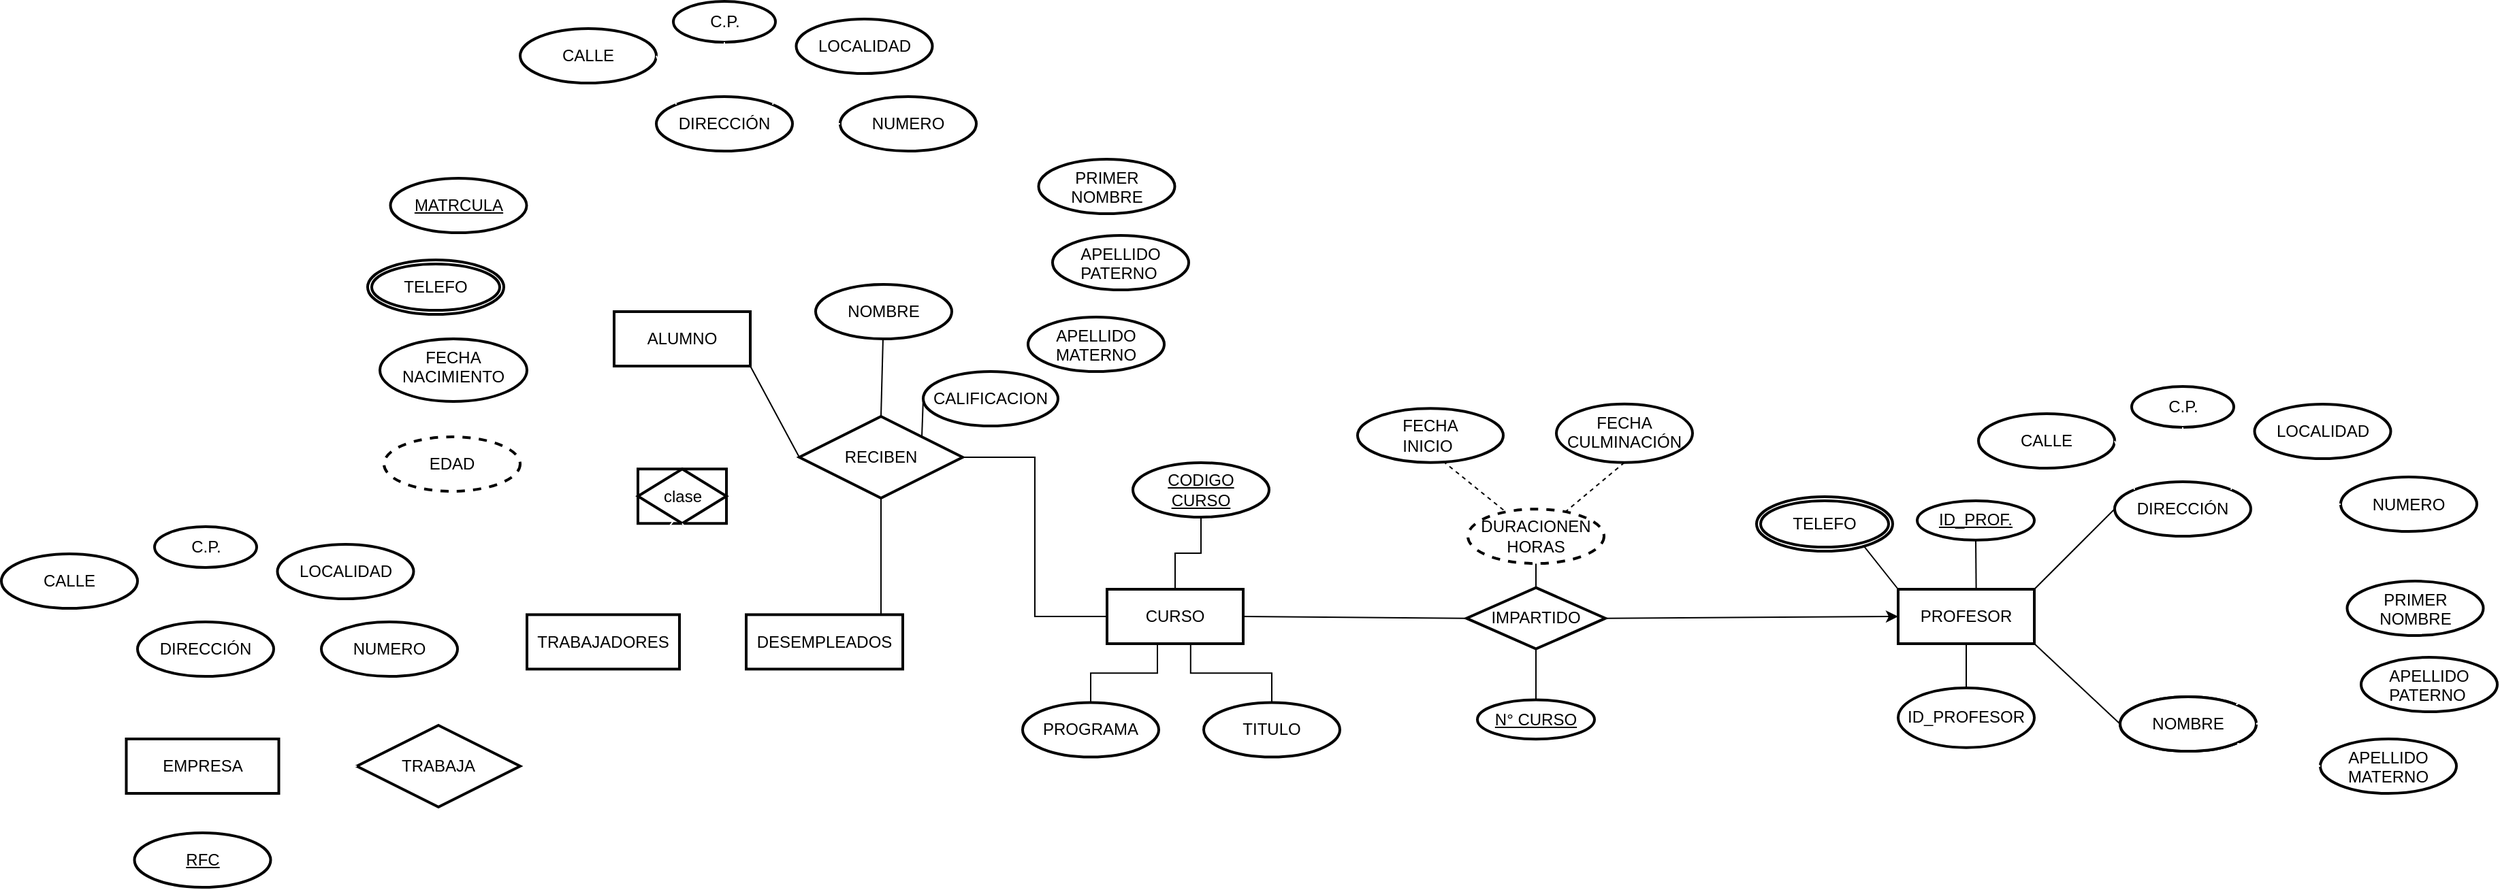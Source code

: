 <mxfile version="13.9.9" type="device"><diagram id="2bhFQ5vnJy3k9uLwVD-0" name="Página-1"><mxGraphModel dx="2355" dy="1350" grid="0" gridSize="10" guides="1" tooltips="1" connect="1" arrows="1" fold="1" page="1" pageScale="1" pageWidth="1169" pageHeight="827" math="0" shadow="0"><root><mxCell id="0"/><mxCell id="1" parent="0"/><mxCell id="EAojzqrtzJXdcEWDjmv7-23" style="edgeStyle=none;orthogonalLoop=1;jettySize=auto;html=1;exitX=1;exitY=0.5;exitDx=0;exitDy=0;entryX=0;entryY=0.5;entryDx=0;entryDy=0;endArrow=none;fontSize=12;strokeWidth=1;fillColor=#FFFFFF;strokeColor=#FFFFFF;" parent="1" source="EAojzqrtzJXdcEWDjmv7-1" target="EAojzqrtzJXdcEWDjmv7-16" edge="1"><mxGeometry relative="1" as="geometry"/></mxCell><mxCell id="EAojzqrtzJXdcEWDjmv7-24" style="edgeStyle=none;orthogonalLoop=1;jettySize=auto;html=1;exitX=0.5;exitY=0;exitDx=0;exitDy=0;entryX=0.5;entryY=1;entryDx=0;entryDy=0;endArrow=none;fontSize=12;strokeWidth=1;fillColor=#FFFFFF;strokeColor=#FFFFFF;" parent="1" source="EAojzqrtzJXdcEWDjmv7-1" target="EAojzqrtzJXdcEWDjmv7-15" edge="1"><mxGeometry relative="1" as="geometry"/></mxCell><mxCell id="EAojzqrtzJXdcEWDjmv7-25" style="edgeStyle=none;orthogonalLoop=1;jettySize=auto;html=1;exitX=0;exitY=0;exitDx=0;exitDy=0;endArrow=none;fontSize=12;strokeWidth=1;fillColor=#FFFFFF;strokeColor=#FFFFFF;entryX=1;entryY=0.5;entryDx=0;entryDy=0;" parent="1" source="EAojzqrtzJXdcEWDjmv7-1" target="EAojzqrtzJXdcEWDjmv7-31" edge="1"><mxGeometry relative="1" as="geometry"><mxPoint x="432.25" y="218" as="targetPoint"/></mxGeometry></mxCell><mxCell id="EAojzqrtzJXdcEWDjmv7-5" style="edgeStyle=orthogonalEdgeStyle;orthogonalLoop=1;jettySize=auto;html=1;exitX=0.5;exitY=0;exitDx=0;exitDy=0;entryX=0.5;entryY=1;entryDx=0;entryDy=0;endArrow=none;fontSize=12;strokeWidth=1;fillColor=#FFFFFF;strokeColor=#FFFFFF;" parent="1" source="EAojzqrtzJXdcEWDjmv7-2" target="EAojzqrtzJXdcEWDjmv7-1" edge="1"><mxGeometry relative="1" as="geometry"/></mxCell><mxCell id="EAojzqrtzJXdcEWDjmv7-27" style="edgeStyle=none;rounded=0;orthogonalLoop=1;jettySize=auto;html=1;exitX=1;exitY=0.5;exitDx=0;exitDy=0;entryX=0;entryY=0.5;entryDx=0;entryDy=0;endArrow=none;endFill=0;strokeColor=#FFFFFF;strokeWidth=1;" parent="1" source="EAojzqrtzJXdcEWDjmv7-26" target="EAojzqrtzJXdcEWDjmv7-1" edge="1"><mxGeometry relative="1" as="geometry"/></mxCell><mxCell id="EAojzqrtzJXdcEWDjmv7-30" style="edgeStyle=none;rounded=0;orthogonalLoop=1;jettySize=auto;html=1;exitX=1;exitY=0.5;exitDx=0;exitDy=0;entryX=0.143;entryY=0.986;entryDx=0;entryDy=0;endArrow=none;endFill=0;strokeColor=#FFFFFF;strokeWidth=1;fontColor=#000000;entryPerimeter=0;" parent="1" source="EAojzqrtzJXdcEWDjmv7-29" target="EAojzqrtzJXdcEWDjmv7-1" edge="1"><mxGeometry relative="1" as="geometry"/></mxCell><mxCell id="EAojzqrtzJXdcEWDjmv7-50" style="edgeStyle=none;rounded=0;orthogonalLoop=1;jettySize=auto;html=1;exitX=0.25;exitY=0;exitDx=0;exitDy=0;entryX=0.5;entryY=0;entryDx=0;entryDy=0;endArrow=none;endFill=0;strokeColor=#FFFFFF;strokeWidth=1;fontColor=#000000;" parent="1" source="EAojzqrtzJXdcEWDjmv7-1" edge="1"><mxGeometry relative="1" as="geometry"><mxPoint x="494.25" y="288" as="sourcePoint"/><mxPoint x="519.25" y="288" as="targetPoint"/></mxGeometry></mxCell><mxCell id="EAojzqrtzJXdcEWDjmv7-81" style="edgeStyle=none;rounded=0;orthogonalLoop=1;jettySize=auto;html=1;entryX=0;entryY=1;entryDx=0;entryDy=0;endArrow=none;endFill=0;strokeColor=#FFFFFF;strokeWidth=1;fontColor=#000000;exitX=1;exitY=0.5;exitDx=0;exitDy=0;" parent="1" source="a6nEGVlVIz2e9-5Iop1X-9" target="EAojzqrtzJXdcEWDjmv7-1" edge="1"><mxGeometry relative="1" as="geometry"><mxPoint x="421" y="310" as="sourcePoint"/></mxGeometry></mxCell><mxCell id="a6nEGVlVIz2e9-5Iop1X-30" style="edgeStyle=orthogonalEdgeStyle;rounded=0;orthogonalLoop=1;jettySize=auto;html=1;exitX=0.5;exitY=0;exitDx=0;exitDy=0;endArrow=none;endFill=0;entryX=0.37;entryY=1.025;entryDx=0;entryDy=0;entryPerimeter=0;strokeWidth=1;" parent="1" source="EAojzqrtzJXdcEWDjmv7-56" target="EAojzqrtzJXdcEWDjmv7-52" edge="1"><mxGeometry relative="1" as="geometry"><mxPoint x="863" y="516" as="targetPoint"/></mxGeometry></mxCell><mxCell id="a6nEGVlVIz2e9-5Iop1X-31" style="edgeStyle=orthogonalEdgeStyle;rounded=0;orthogonalLoop=1;jettySize=auto;html=1;exitX=0.5;exitY=0;exitDx=0;exitDy=0;endArrow=none;endFill=0;entryX=0.614;entryY=0.991;entryDx=0;entryDy=0;entryPerimeter=0;strokeWidth=1;" parent="1" source="EAojzqrtzJXdcEWDjmv7-58" target="EAojzqrtzJXdcEWDjmv7-52" edge="1"><mxGeometry relative="1" as="geometry"><mxPoint x="927.524" y="506.524" as="targetPoint"/></mxGeometry></mxCell><mxCell id="a6nEGVlVIz2e9-5Iop1X-35" style="edgeStyle=none;rounded=0;orthogonalLoop=1;jettySize=auto;html=1;exitX=0.5;exitY=0;exitDx=0;exitDy=0;entryX=0.5;entryY=1;entryDx=0;entryDy=0;endArrow=none;endFill=0;strokeWidth=1;" parent="1" source="a6nEGVlVIz2e9-5Iop1X-38" target="a6nEGVlVIz2e9-5Iop1X-22" edge="1"><mxGeometry relative="1" as="geometry"><mxPoint x="1232" y="557.84" as="sourcePoint"/></mxGeometry></mxCell><mxCell id="EAojzqrtzJXdcEWDjmv7-92" style="edgeStyle=none;rounded=0;orthogonalLoop=1;jettySize=auto;html=1;exitX=1;exitY=0.5;exitDx=0;exitDy=0;entryX=0.5;entryY=1;entryDx=0;entryDy=0;endArrow=none;endFill=0;strokeColor=#FFFFFF;strokeWidth=1;fontColor=#000000;" parent="1" source="EAojzqrtzJXdcEWDjmv7-87" target="EAojzqrtzJXdcEWDjmv7-6" edge="1"><mxGeometry relative="1" as="geometry"/></mxCell><mxCell id="8J6_lxpnhO6cnS__7ATa-8" style="rounded=0;orthogonalLoop=1;jettySize=auto;html=1;exitX=0;exitY=0.5;exitDx=0;exitDy=0;endArrow=none;endFill=0;entryX=1;entryY=1;entryDx=0;entryDy=0;strokeWidth=1;startArrow=none;startFill=0;" parent="1" source="EAojzqrtzJXdcEWDjmv7-112" target="EAojzqrtzJXdcEWDjmv7-1" edge="1"><mxGeometry relative="1" as="geometry"><mxPoint x="564" y="327" as="targetPoint"/></mxGeometry></mxCell><mxCell id="a6nEGVlVIz2e9-5Iop1X-43" style="edgeStyle=elbowEdgeStyle;rounded=0;orthogonalLoop=1;jettySize=auto;html=1;endArrow=none;endFill=0;entryX=0;entryY=0.5;entryDx=0;entryDy=0;strokeWidth=1;exitX=1;exitY=0.5;exitDx=0;exitDy=0;" parent="1" source="EAojzqrtzJXdcEWDjmv7-112" target="EAojzqrtzJXdcEWDjmv7-52" edge="1"><mxGeometry relative="1" as="geometry"><mxPoint x="744" y="428.667" as="targetPoint"/><mxPoint x="816" y="371" as="sourcePoint"/></mxGeometry></mxCell><mxCell id="a6nEGVlVIz2e9-5Iop1X-44" value="" style="edgeStyle=elbowEdgeStyle;rounded=0;orthogonalLoop=1;jettySize=auto;html=1;endArrow=none;endFill=0;exitX=0.5;exitY=1;exitDx=0;exitDy=0;strokeWidth=1;" parent="1" source="EAojzqrtzJXdcEWDjmv7-112" target="EAojzqrtzJXdcEWDjmv7-7" edge="1"><mxGeometry relative="1" as="geometry"/></mxCell><mxCell id="EAojzqrtzJXdcEWDjmv7-2" value="&lt;font color=&quot;#000000&quot;&gt;clase&lt;br&gt;&lt;/font&gt;" style="shape=associativeEntity;whiteSpace=wrap;html=1;align=center;strokeColor=#000000;strokeWidth=2;fillColor=#FFFFFF;" parent="1" vertex="1"><mxGeometry x="481.5" y="378.63" width="65" height="40" as="geometry"/></mxCell><mxCell id="EAojzqrtzJXdcEWDjmv7-52" value="&lt;font color=&quot;#000000&quot;&gt;CURSO&lt;/font&gt;" style="whiteSpace=wrap;html=1;align=center;fillColor=#FFFFFF;strokeWidth=2;strokeColor=#000000;" parent="1" vertex="1"><mxGeometry x="826" y="467" width="100" height="40" as="geometry"/></mxCell><mxCell id="EAojzqrtzJXdcEWDjmv7-56" value="&lt;div style=&quot;text-align: justify&quot;&gt;&lt;span style=&quot;color: rgb(0 , 0 , 0)&quot;&gt;PROGRAMA&lt;/span&gt;&lt;/div&gt;" style="ellipse;whiteSpace=wrap;html=1;align=center;strokeColor=#000000;strokeWidth=2;fillColor=#FFFFFF;verticalAlign=middle;" parent="1" vertex="1"><mxGeometry x="764" y="550.25" width="100" height="40" as="geometry"/></mxCell><mxCell id="EAojzqrtzJXdcEWDjmv7-58" value="&lt;div style=&quot;text-align: justify&quot;&gt;&lt;span style=&quot;color: rgb(0 , 0 , 0)&quot;&gt;TITULO&lt;/span&gt;&lt;/div&gt;" style="ellipse;whiteSpace=wrap;html=1;align=center;strokeColor=#000000;strokeWidth=2;fillColor=#FFFFFF;verticalAlign=middle;" parent="1" vertex="1"><mxGeometry x="897" y="550.25" width="100" height="40" as="geometry"/></mxCell><mxCell id="EAojzqrtzJXdcEWDjmv7-1" value="&lt;font color=&quot;#000000&quot;&gt;ALUMNO&lt;/font&gt;" style="whiteSpace=wrap;html=1;align=center;fillColor=#FFFFFF;strokeWidth=2;strokeColor=#000000;" parent="1" vertex="1"><mxGeometry x="464" y="263" width="100" height="40" as="geometry"/></mxCell><mxCell id="EAojzqrtzJXdcEWDjmv7-87" value="TRABAJA" style="shape=rhombus;perimeter=rhombusPerimeter;whiteSpace=wrap;html=1;align=center;strokeColor=#000000;strokeWidth=2;fillColor=#FFFFFF;fontColor=#000000;" parent="1" vertex="1"><mxGeometry x="275" y="567" width="120" height="60" as="geometry"/></mxCell><mxCell id="EAojzqrtzJXdcEWDjmv7-91" style="edgeStyle=none;rounded=0;orthogonalLoop=1;jettySize=auto;html=1;exitX=1;exitY=0.5;exitDx=0;exitDy=0;endArrow=none;endFill=0;strokeColor=#FFFFFF;strokeWidth=1;fontColor=#000000;entryX=0;entryY=0.5;entryDx=0;entryDy=0;startArrow=classic;startFill=1;" parent="1" source="EAojzqrtzJXdcEWDjmv7-90" target="EAojzqrtzJXdcEWDjmv7-87" edge="1"><mxGeometry relative="1" as="geometry"><mxPoint x="383.75" y="324.5" as="targetPoint"/></mxGeometry></mxCell><mxCell id="EAojzqrtzJXdcEWDjmv7-83" style="edgeStyle=none;rounded=0;orthogonalLoop=1;jettySize=auto;html=1;exitX=0.5;exitY=0;exitDx=0;exitDy=0;endArrow=none;endFill=0;strokeColor=#FFFFFF;strokeWidth=1;fontColor=#000000;entryX=0.399;entryY=0.958;entryDx=0;entryDy=0;entryPerimeter=0;" parent="1" source="EAojzqrtzJXdcEWDjmv7-6" target="EAojzqrtzJXdcEWDjmv7-2" edge="1"><mxGeometry relative="1" as="geometry"><mxPoint x="502" y="431" as="targetPoint"/></mxGeometry></mxCell><mxCell id="EAojzqrtzJXdcEWDjmv7-84" style="edgeStyle=none;rounded=0;orthogonalLoop=1;jettySize=auto;html=1;exitX=0;exitY=0;exitDx=0;exitDy=0;endArrow=none;endFill=0;strokeColor=#FFFFFF;strokeWidth=1;fontColor=#000000;entryX=0.5;entryY=1;entryDx=0;entryDy=0;" parent="1" source="EAojzqrtzJXdcEWDjmv7-7" target="EAojzqrtzJXdcEWDjmv7-2" edge="1"><mxGeometry relative="1" as="geometry"><mxPoint x="547" y="426" as="targetPoint"/></mxGeometry></mxCell><mxCell id="9aGCFjkBVfQGD6PxzHgR-48" value="" style="edgeStyle=none;rounded=0;orthogonalLoop=1;jettySize=auto;html=1;endArrow=none;endFill=0;entryX=0.5;entryY=0;entryDx=0;entryDy=0;strokeWidth=1;" edge="1" parent="1" source="EAojzqrtzJXdcEWDjmv7-16" target="EAojzqrtzJXdcEWDjmv7-112"><mxGeometry relative="1" as="geometry"/></mxCell><mxCell id="EAojzqrtzJXdcEWDjmv7-20" style="orthogonalLoop=1;jettySize=auto;html=1;exitX=1;exitY=0;exitDx=0;exitDy=0;entryX=0;entryY=0.5;entryDx=0;entryDy=0;endArrow=none;fontSize=12;strokeWidth=1;fillColor=#FFFFFF;strokeColor=#FFFFFF;dashed=1;" parent="1" source="EAojzqrtzJXdcEWDjmv7-16" target="EAojzqrtzJXdcEWDjmv7-17" edge="1"><mxGeometry x="633" y="203" as="geometry"><mxPoint x="739.7" y="224.68" as="targetPoint"/></mxGeometry></mxCell><mxCell id="EAojzqrtzJXdcEWDjmv7-21" style="edgeStyle=none;orthogonalLoop=1;jettySize=auto;html=1;exitX=1;exitY=0.5;exitDx=0;exitDy=0;entryX=0;entryY=0.5;entryDx=0;entryDy=0;endArrow=none;fontSize=12;strokeWidth=1;fillColor=#FFFFFF;strokeColor=#FFFFFF;dashed=1;" parent="1" source="EAojzqrtzJXdcEWDjmv7-16" target="EAojzqrtzJXdcEWDjmv7-18" edge="1"><mxGeometry x="633" y="203" as="geometry"/></mxCell><mxCell id="EAojzqrtzJXdcEWDjmv7-22" style="edgeStyle=none;orthogonalLoop=1;jettySize=auto;html=1;exitX=0;exitY=0.5;exitDx=0;exitDy=0;entryX=1;entryY=1;entryDx=0;entryDy=0;endArrow=none;fontSize=12;strokeWidth=1;fillColor=#FFFFFF;strokeColor=#FFFFFF;dashed=1;" parent="1" source="EAojzqrtzJXdcEWDjmv7-19" target="EAojzqrtzJXdcEWDjmv7-16" edge="1"><mxGeometry x="633" y="203" as="geometry"><mxPoint x="756" y="287" as="sourcePoint"/></mxGeometry></mxCell><mxCell id="a6nEGVlVIz2e9-5Iop1X-14" style="edgeStyle=orthogonalEdgeStyle;rounded=0;orthogonalLoop=1;jettySize=auto;html=1;exitX=0.5;exitY=1;exitDx=0;exitDy=0;entryX=0.5;entryY=0;entryDx=0;entryDy=0;endArrow=none;endFill=0;strokeWidth=1;" parent="1" source="EAojzqrtzJXdcEWDjmv7-53" target="EAojzqrtzJXdcEWDjmv7-52" edge="1"><mxGeometry relative="1" as="geometry"/></mxCell><mxCell id="a6nEGVlVIz2e9-5Iop1X-32" style="rounded=0;orthogonalLoop=1;jettySize=auto;html=1;exitX=0;exitY=0.5;exitDx=0;exitDy=0;entryX=1;entryY=0.5;entryDx=0;entryDy=0;endArrow=none;endFill=0;strokeWidth=1;" parent="1" source="a6nEGVlVIz2e9-5Iop1X-22" target="EAojzqrtzJXdcEWDjmv7-52" edge="1"><mxGeometry relative="1" as="geometry"/></mxCell><mxCell id="a6nEGVlVIz2e9-5Iop1X-33" style="rounded=0;orthogonalLoop=1;jettySize=auto;html=1;exitX=1;exitY=0.5;exitDx=0;exitDy=0;entryX=0;entryY=0.5;entryDx=0;entryDy=0;endArrow=classic;endFill=1;strokeWidth=1;" parent="1" source="a6nEGVlVIz2e9-5Iop1X-22" target="a6nEGVlVIz2e9-5Iop1X-24" edge="1"><mxGeometry relative="1" as="geometry"/></mxCell><mxCell id="a6nEGVlVIz2e9-5Iop1X-34" style="edgeStyle=none;rounded=0;orthogonalLoop=1;jettySize=auto;html=1;exitX=0.5;exitY=0;exitDx=0;exitDy=0;entryX=0.5;entryY=1;entryDx=0;entryDy=0;endArrow=none;endFill=0;strokeWidth=1;" parent="1" source="a6nEGVlVIz2e9-5Iop1X-22" target="EAojzqrtzJXdcEWDjmv7-126" edge="1"><mxGeometry relative="1" as="geometry"/></mxCell><mxCell id="EAojzqrtzJXdcEWDjmv7-112" value="RECIBEN" style="shape=rhombus;perimeter=rhombusPerimeter;whiteSpace=wrap;html=1;align=center;strokeColor=#000000;strokeWidth=2;fillColor=#FFFFFF;fontColor=#000000;" parent="1" vertex="1"><mxGeometry x="600" y="340" width="120" height="60" as="geometry"/></mxCell><mxCell id="EAojzqrtzJXdcEWDjmv7-132" value="" style="group" parent="1" vertex="1" connectable="0"><mxGeometry x="395" y="35" width="335" height="110" as="geometry"/></mxCell><mxCell id="EAojzqrtzJXdcEWDjmv7-15" value="&lt;font color=&quot;#000000&quot;&gt;DIRECCIÓN&lt;/font&gt;" style="ellipse;whiteSpace=wrap;html=1;align=center;strokeColor=#000000;strokeWidth=2;fillColor=#FFFFFF;" parent="EAojzqrtzJXdcEWDjmv7-132" vertex="1"><mxGeometry x="100" y="70" width="100" height="40" as="geometry"/></mxCell><mxCell id="EAojzqrtzJXdcEWDjmv7-66" value="&lt;font color=&quot;#000000&quot;&gt;CALLE&lt;/font&gt;" style="ellipse;whiteSpace=wrap;html=1;align=center;strokeColor=#000000;strokeWidth=2;fillColor=#FFFFFF;" parent="EAojzqrtzJXdcEWDjmv7-132" vertex="1"><mxGeometry y="20" width="100" height="40" as="geometry"/></mxCell><mxCell id="EAojzqrtzJXdcEWDjmv7-67" value="&lt;font color=&quot;#000000&quot;&gt;LOCALIDAD&lt;/font&gt;" style="ellipse;whiteSpace=wrap;html=1;align=center;strokeColor=#000000;strokeWidth=2;fillColor=#FFFFFF;" parent="EAojzqrtzJXdcEWDjmv7-132" vertex="1"><mxGeometry x="202.75" y="13" width="100" height="40" as="geometry"/></mxCell><mxCell id="EAojzqrtzJXdcEWDjmv7-68" value="&lt;font color=&quot;#000000&quot;&gt;C.P.&lt;/font&gt;" style="ellipse;whiteSpace=wrap;html=1;align=center;strokeColor=#000000;strokeWidth=2;fillColor=#FFFFFF;" parent="EAojzqrtzJXdcEWDjmv7-132" vertex="1"><mxGeometry x="112.5" width="75" height="30" as="geometry"/></mxCell><mxCell id="EAojzqrtzJXdcEWDjmv7-72" value="&lt;font color=&quot;#000000&quot;&gt;NUMERO&lt;/font&gt;" style="ellipse;whiteSpace=wrap;html=1;align=center;strokeColor=#000000;strokeWidth=2;fillColor=#FFFFFF;" parent="EAojzqrtzJXdcEWDjmv7-132" vertex="1"><mxGeometry x="235" y="70" width="100" height="40" as="geometry"/></mxCell><mxCell id="EAojzqrtzJXdcEWDjmv7-70" style="edgeStyle=none;rounded=0;orthogonalLoop=1;jettySize=auto;html=1;exitX=0.5;exitY=0;exitDx=0;exitDy=0;endArrow=none;endFill=0;strokeColor=#FFFFFF;strokeWidth=1;fontColor=#000000;" parent="EAojzqrtzJXdcEWDjmv7-132" source="EAojzqrtzJXdcEWDjmv7-67" target="EAojzqrtzJXdcEWDjmv7-67" edge="1"><mxGeometry relative="1" as="geometry"/></mxCell><mxCell id="EAojzqrtzJXdcEWDjmv7-71" style="edgeStyle=none;rounded=0;orthogonalLoop=1;jettySize=auto;html=1;exitX=0.5;exitY=0;exitDx=0;exitDy=0;endArrow=none;endFill=0;strokeColor=#FFFFFF;strokeWidth=1;fontColor=#000000;" parent="EAojzqrtzJXdcEWDjmv7-132" edge="1"><mxGeometry relative="1" as="geometry"><mxPoint x="280" as="sourcePoint"/><mxPoint x="280" as="targetPoint"/></mxGeometry></mxCell><mxCell id="EAojzqrtzJXdcEWDjmv7-74" style="edgeStyle=none;rounded=0;orthogonalLoop=1;jettySize=auto;html=1;exitX=1;exitY=0.5;exitDx=0;exitDy=0;entryX=0;entryY=0;entryDx=0;entryDy=0;endArrow=none;endFill=0;strokeColor=#FFFFFF;strokeWidth=1;fontColor=#000000;dashed=1;" parent="EAojzqrtzJXdcEWDjmv7-132" source="EAojzqrtzJXdcEWDjmv7-66" target="EAojzqrtzJXdcEWDjmv7-15" edge="1"><mxGeometry relative="1" as="geometry"/></mxCell><mxCell id="EAojzqrtzJXdcEWDjmv7-75" style="edgeStyle=none;rounded=0;orthogonalLoop=1;jettySize=auto;html=1;exitX=1;exitY=0;exitDx=0;exitDy=0;entryX=-0.012;entryY=0.785;entryDx=0;entryDy=0;entryPerimeter=0;endArrow=none;endFill=0;strokeColor=#FFFFFF;strokeWidth=1;fontColor=#000000;dashed=1;" parent="EAojzqrtzJXdcEWDjmv7-132" source="EAojzqrtzJXdcEWDjmv7-15" target="EAojzqrtzJXdcEWDjmv7-67" edge="1"><mxGeometry relative="1" as="geometry"/></mxCell><mxCell id="EAojzqrtzJXdcEWDjmv7-73" style="edgeStyle=none;rounded=0;orthogonalLoop=1;jettySize=auto;html=1;exitX=0.5;exitY=1;exitDx=0;exitDy=0;entryX=0.5;entryY=0;entryDx=0;entryDy=0;endArrow=none;endFill=0;strokeColor=#FFFFFF;strokeWidth=1;fontColor=#000000;dashed=1;" parent="EAojzqrtzJXdcEWDjmv7-132" source="EAojzqrtzJXdcEWDjmv7-68" target="EAojzqrtzJXdcEWDjmv7-15" edge="1"><mxGeometry relative="1" as="geometry"/></mxCell><mxCell id="EAojzqrtzJXdcEWDjmv7-76" style="edgeStyle=none;rounded=0;orthogonalLoop=1;jettySize=auto;html=1;exitX=0;exitY=0.5;exitDx=0;exitDy=0;entryX=1;entryY=0.5;entryDx=0;entryDy=0;endArrow=none;endFill=0;strokeColor=#FFFFFF;strokeWidth=1;fontColor=#000000;dashed=1;" parent="EAojzqrtzJXdcEWDjmv7-132" source="EAojzqrtzJXdcEWDjmv7-72" target="EAojzqrtzJXdcEWDjmv7-15" edge="1"><mxGeometry relative="1" as="geometry"/></mxCell><mxCell id="EAojzqrtzJXdcEWDjmv7-104" style="edgeStyle=none;rounded=0;orthogonalLoop=1;jettySize=auto;html=1;endArrow=none;endFill=0;strokeColor=#FFFFFF;strokeWidth=1;fontColor=#000000;" parent="1" target="EAojzqrtzJXdcEWDjmv7-99" edge="1"><mxGeometry x="14" y="421" as="geometry"><mxPoint x="161.75" y="577" as="sourcePoint"/></mxGeometry></mxCell><mxCell id="EAojzqrtzJXdcEWDjmv7-108" style="edgeStyle=none;rounded=0;orthogonalLoop=1;jettySize=auto;html=1;exitX=0.5;exitY=0;exitDx=0;exitDy=0;entryX=0.5;entryY=1;entryDx=0;entryDy=0;endArrow=none;endFill=0;strokeColor=#FFFFFF;strokeWidth=1;fontColor=#000000;" parent="1" source="EAojzqrtzJXdcEWDjmv7-38" target="EAojzqrtzJXdcEWDjmv7-90" edge="1"><mxGeometry x="14" y="421" as="geometry"/></mxCell><mxCell id="EAojzqrtzJXdcEWDjmv7-96" style="edgeStyle=none;rounded=0;orthogonalLoop=1;jettySize=auto;html=1;exitX=0.5;exitY=0;exitDx=0;exitDy=0;endArrow=none;endFill=0;strokeColor=#FFFFFF;strokeWidth=1;fontColor=#000000;" parent="1" source="EAojzqrtzJXdcEWDjmv7-101" target="EAojzqrtzJXdcEWDjmv7-101" edge="1"><mxGeometry x="14" y="421" as="geometry"/></mxCell><mxCell id="EAojzqrtzJXdcEWDjmv7-97" style="edgeStyle=none;rounded=0;orthogonalLoop=1;jettySize=auto;html=1;exitX=0.5;exitY=0;exitDx=0;exitDy=0;endArrow=none;endFill=0;strokeColor=#FFFFFF;strokeWidth=1;fontColor=#000000;" parent="1" edge="1"><mxGeometry x="14" y="421" as="geometry"><mxPoint x="294" y="421" as="sourcePoint"/><mxPoint x="294" y="421" as="targetPoint"/></mxGeometry></mxCell><mxCell id="EAojzqrtzJXdcEWDjmv7-94" style="edgeStyle=none;rounded=0;orthogonalLoop=1;jettySize=auto;html=1;exitX=1;exitY=0.5;exitDx=0;exitDy=0;entryX=0;entryY=0;entryDx=0;entryDy=0;endArrow=none;endFill=0;strokeColor=#FFFFFF;strokeWidth=1;fontColor=#000000;dashed=1;" parent="1" source="EAojzqrtzJXdcEWDjmv7-100" target="EAojzqrtzJXdcEWDjmv7-99" edge="1"><mxGeometry x="14" y="421" as="geometry"/></mxCell><mxCell id="EAojzqrtzJXdcEWDjmv7-93" style="edgeStyle=none;rounded=0;orthogonalLoop=1;jettySize=auto;html=1;exitX=1;exitY=0;exitDx=0;exitDy=0;entryX=-0.012;entryY=0.785;entryDx=0;entryDy=0;entryPerimeter=0;endArrow=none;endFill=0;strokeColor=#FFFFFF;strokeWidth=1;fontColor=#000000;dashed=1;" parent="1" source="EAojzqrtzJXdcEWDjmv7-99" target="EAojzqrtzJXdcEWDjmv7-101" edge="1"><mxGeometry x="14" y="421" as="geometry"/></mxCell><mxCell id="EAojzqrtzJXdcEWDjmv7-95" style="edgeStyle=none;rounded=0;orthogonalLoop=1;jettySize=auto;html=1;exitX=0.5;exitY=1;exitDx=0;exitDy=0;entryX=0.5;entryY=0;entryDx=0;entryDy=0;endArrow=none;endFill=0;strokeColor=#FFFFFF;strokeWidth=1;fontColor=#000000;dashed=1;" parent="1" source="EAojzqrtzJXdcEWDjmv7-102" target="EAojzqrtzJXdcEWDjmv7-99" edge="1"><mxGeometry x="14" y="421" as="geometry"/></mxCell><mxCell id="EAojzqrtzJXdcEWDjmv7-98" style="edgeStyle=none;rounded=0;orthogonalLoop=1;jettySize=auto;html=1;exitX=0;exitY=0.5;exitDx=0;exitDy=0;entryX=1;entryY=0.5;entryDx=0;entryDy=0;endArrow=none;endFill=0;strokeColor=#FFFFFF;strokeWidth=1;fontColor=#000000;dashed=1;" parent="1" source="EAojzqrtzJXdcEWDjmv7-103" target="EAojzqrtzJXdcEWDjmv7-99" edge="1"><mxGeometry x="14" y="421" as="geometry"/></mxCell><mxCell id="EAojzqrtzJXdcEWDjmv7-6" value="&lt;font color=&quot;#000000&quot;&gt;TRABAJADORES&lt;/font&gt;" style="whiteSpace=wrap;html=1;align=center;fillColor=#FFFFFF;strokeWidth=2;strokeColor=#000000;" parent="1" vertex="1"><mxGeometry x="400" y="485.68" width="112" height="40" as="geometry"/></mxCell><mxCell id="EAojzqrtzJXdcEWDjmv7-7" value="&lt;font color=&quot;#000000&quot;&gt;DESEMPLEADOS&lt;/font&gt;" style="whiteSpace=wrap;html=1;align=center;fillColor=#FFFFFF;strokeWidth=2;strokeColor=#000000;" parent="1" vertex="1"><mxGeometry x="561" y="485.68" width="115" height="40" as="geometry"/></mxCell><mxCell id="EAojzqrtzJXdcEWDjmv7-26" value="&lt;font color=&quot;#000000&quot;&gt;TELEFO&lt;/font&gt;" style="ellipse;shape=doubleEllipse;margin=3;whiteSpace=wrap;html=1;align=center;strokeWidth=2;fillColor=#FFFFFF;strokeColor=#000000;" parent="1" vertex="1"><mxGeometry x="283" y="225" width="100" height="40" as="geometry"/></mxCell><mxCell id="EAojzqrtzJXdcEWDjmv7-29" value="EDAD" style="ellipse;whiteSpace=wrap;html=1;align=center;dashed=1;strokeColor=#000000;strokeWidth=2;fillColor=#FFFFFF;fontColor=#000000;" parent="1" vertex="1"><mxGeometry x="295" y="355" width="100" height="40" as="geometry"/></mxCell><mxCell id="EAojzqrtzJXdcEWDjmv7-31" value="MATRCULA" style="ellipse;whiteSpace=wrap;html=1;align=center;fontStyle=4;strokeColor=#000000;strokeWidth=2;fillColor=#FFFFFF;fontColor=#000000;" parent="1" vertex="1"><mxGeometry x="299.75" y="165" width="100" height="40" as="geometry"/></mxCell><mxCell id="EAojzqrtzJXdcEWDjmv7-16" value="&lt;font color=&quot;#000000&quot;&gt;NOMBRE&lt;/font&gt;" style="ellipse;whiteSpace=wrap;html=1;align=center;strokeColor=#000000;strokeWidth=2;fillColor=#FFFFFF;" parent="1" vertex="1"><mxGeometry x="612" y="243" width="100" height="40" as="geometry"/></mxCell><mxCell id="EAojzqrtzJXdcEWDjmv7-17" value="&lt;font color=&quot;#000000&quot;&gt;PRIMER&lt;br&gt;NOMBRE&lt;br&gt;&lt;/font&gt;" style="ellipse;whiteSpace=wrap;html=1;align=center;strokeColor=#000000;strokeWidth=2;fillColor=#FFFFFF;verticalAlign=top;" parent="1" vertex="1"><mxGeometry x="775.75" y="151" width="100" height="40" as="geometry"/></mxCell><mxCell id="EAojzqrtzJXdcEWDjmv7-18" value="&lt;div style=&quot;text-align: justify&quot;&gt;&lt;span style=&quot;color: rgb(0 , 0 , 0)&quot;&gt;APELLIDO&lt;/span&gt;&lt;/div&gt;&lt;font color=&quot;#000000&quot;&gt;&lt;div style=&quot;text-align: justify&quot;&gt;&lt;span&gt;PATERNO&lt;/span&gt;&lt;/div&gt;&lt;div style=&quot;text-align: justify&quot;&gt;&lt;br&gt;&lt;/div&gt;&lt;/font&gt;" style="ellipse;whiteSpace=wrap;html=1;align=center;strokeColor=#000000;strokeWidth=2;fillColor=#FFFFFF;verticalAlign=top;" parent="1" vertex="1"><mxGeometry x="786" y="207" width="100" height="40" as="geometry"/></mxCell><mxCell id="EAojzqrtzJXdcEWDjmv7-19" value="&lt;font color=&quot;#000000&quot;&gt;APELLIDO&lt;br&gt;MATERNO&lt;br&gt;&lt;/font&gt;" style="ellipse;whiteSpace=wrap;html=1;align=center;strokeColor=#000000;strokeWidth=2;fillColor=#FFFFFF;verticalAlign=top;" parent="1" vertex="1"><mxGeometry x="768" y="267" width="100" height="40" as="geometry"/></mxCell><mxCell id="a6nEGVlVIz2e9-5Iop1X-9" value="&lt;font color=&quot;#000000&quot;&gt;FECHA NACIMIENTO&lt;br&gt;&lt;/font&gt;" style="ellipse;whiteSpace=wrap;html=1;align=center;strokeColor=#000000;strokeWidth=2;fillColor=#FFFFFF;verticalAlign=top;" parent="1" vertex="1"><mxGeometry x="292" y="283" width="108" height="46" as="geometry"/></mxCell><mxCell id="EAojzqrtzJXdcEWDjmv7-53" value="CODIGO&lt;br&gt;CURSO" style="ellipse;whiteSpace=wrap;html=1;align=center;fontStyle=4;strokeColor=#000000;strokeWidth=2;fillColor=#FFFFFF;fontColor=#000000;" parent="1" vertex="1"><mxGeometry x="845" y="374" width="100" height="40" as="geometry"/></mxCell><mxCell id="a6nEGVlVIz2e9-5Iop1X-22" value="IMPARTIDO" style="shape=rhombus;perimeter=rhombusPerimeter;whiteSpace=wrap;html=1;align=center;strokeColor=#000000;strokeWidth=2;fillColor=#FFFFFF;fontColor=#000000;" parent="1" vertex="1"><mxGeometry x="1090" y="465.84" width="102" height="45" as="geometry"/></mxCell><mxCell id="a6nEGVlVIz2e9-5Iop1X-38" value="&lt;font color=&quot;#000000&quot;&gt;N° CURSO&lt;/font&gt;" style="ellipse;whiteSpace=wrap;html=1;align=center;fontStyle=4;fillColor=#FFFFFF;strokeColor=#000000;strokeWidth=2;" parent="1" vertex="1"><mxGeometry x="1098" y="548.28" width="86" height="28.88" as="geometry"/></mxCell><mxCell id="9aGCFjkBVfQGD6PxzHgR-46" style="edgeStyle=none;rounded=0;orthogonalLoop=1;jettySize=auto;html=1;exitX=0.5;exitY=0;exitDx=0;exitDy=0;endArrow=none;endFill=0;entryX=0;entryY=0;entryDx=0;entryDy=0;strokeWidth=1;" edge="1" parent="1" source="9aGCFjkBVfQGD6PxzHgR-45" target="a6nEGVlVIz2e9-5Iop1X-24"><mxGeometry relative="1" as="geometry"><mxPoint x="1378" y="456.5" as="targetPoint"/></mxGeometry></mxCell><mxCell id="9aGCFjkBVfQGD6PxzHgR-47" style="edgeStyle=none;rounded=0;orthogonalLoop=1;jettySize=auto;html=1;exitX=1;exitY=1;exitDx=0;exitDy=0;entryX=1;entryY=0;entryDx=0;entryDy=0;endArrow=none;endFill=0;strokeWidth=1;" edge="1" parent="1" source="9aGCFjkBVfQGD6PxzHgR-45" target="9aGCFjkBVfQGD6PxzHgR-45"><mxGeometry relative="1" as="geometry"/></mxCell><mxCell id="a6nEGVlVIz2e9-5Iop1X-41" value="" style="group" parent="1" vertex="1" connectable="0"><mxGeometry x="1010" y="330.84" width="246" height="117.25" as="geometry"/></mxCell><mxCell id="EAojzqrtzJXdcEWDjmv7-59" value="&lt;div style=&quot;text-align: justify&quot;&gt;&lt;span style=&quot;color: rgb(0 , 0 , 0)&quot;&gt;FECHA&lt;/span&gt;&lt;/div&gt;&lt;div style=&quot;text-align: justify&quot;&gt;&lt;span style=&quot;color: rgb(0 , 0 , 0)&quot;&gt;INICIO&lt;/span&gt;&lt;/div&gt;" style="ellipse;whiteSpace=wrap;html=1;align=center;strokeColor=#000000;strokeWidth=2;fillColor=#FFFFFF;verticalAlign=middle;rotation=0;" parent="a6nEGVlVIz2e9-5Iop1X-41" vertex="1"><mxGeometry y="3.25" width="107" height="39.75" as="geometry"/></mxCell><mxCell id="EAojzqrtzJXdcEWDjmv7-60" value="&lt;div&gt;&lt;span style=&quot;color: rgb(0 , 0 , 0)&quot;&gt;FECHA&lt;/span&gt;&lt;/div&gt;&lt;div&gt;&lt;font color=&quot;#000000&quot;&gt;CULMINACIÓN&lt;/font&gt;&lt;/div&gt;" style="ellipse;whiteSpace=wrap;html=1;align=center;strokeColor=#000000;strokeWidth=2;fillColor=#FFFFFF;verticalAlign=top;rotation=0;" parent="a6nEGVlVIz2e9-5Iop1X-41" vertex="1"><mxGeometry x="146" width="100" height="43" as="geometry"/></mxCell><mxCell id="EAojzqrtzJXdcEWDjmv7-126" value="DURACIONEN HORAS" style="ellipse;whiteSpace=wrap;html=1;align=center;dashed=1;strokeColor=#000000;strokeWidth=2;fillColor=#FFFFFF;fontColor=#000000;rotation=0;" parent="a6nEGVlVIz2e9-5Iop1X-41" vertex="1"><mxGeometry x="81" y="77.25" width="100" height="40" as="geometry"/></mxCell><mxCell id="a6nEGVlVIz2e9-5Iop1X-12" style="rounded=0;orthogonalLoop=1;jettySize=auto;html=1;exitX=0.587;exitY=0.978;exitDx=0;exitDy=0;endArrow=none;endFill=0;dashed=1;exitPerimeter=0;strokeWidth=1;" parent="a6nEGVlVIz2e9-5Iop1X-41" source="EAojzqrtzJXdcEWDjmv7-59" target="EAojzqrtzJXdcEWDjmv7-126" edge="1"><mxGeometry x="97" y="-92.13" as="geometry"/></mxCell><mxCell id="a6nEGVlVIz2e9-5Iop1X-13" style="rounded=0;orthogonalLoop=1;jettySize=auto;html=1;endArrow=none;endFill=0;dashed=1;exitX=0.5;exitY=1;exitDx=0;exitDy=0;strokeWidth=1;" parent="a6nEGVlVIz2e9-5Iop1X-41" source="EAojzqrtzJXdcEWDjmv7-60" target="EAojzqrtzJXdcEWDjmv7-126" edge="1"><mxGeometry x="92" y="-45.13" as="geometry"><mxPoint x="182.169" y="42.667" as="sourcePoint"/></mxGeometry></mxCell><mxCell id="EAojzqrtzJXdcEWDjmv7-38" value="RFC" style="ellipse;whiteSpace=wrap;html=1;align=center;fontStyle=4;strokeColor=#000000;strokeWidth=2;fillColor=#FFFFFF;fontColor=#000000;" parent="1" vertex="1"><mxGeometry x="111.75" y="646" width="100" height="40" as="geometry"/></mxCell><mxCell id="EAojzqrtzJXdcEWDjmv7-90" value="&lt;font color=&quot;#000000&quot;&gt;EMPRESA&lt;/font&gt;" style="whiteSpace=wrap;html=1;align=center;fillColor=#FFFFFF;strokeWidth=2;strokeColor=#000000;" parent="1" vertex="1"><mxGeometry x="105.75" y="577" width="112" height="40" as="geometry"/></mxCell><mxCell id="EAojzqrtzJXdcEWDjmv7-99" value="&lt;font color=&quot;#000000&quot;&gt;DIRECCIÓN&lt;/font&gt;" style="ellipse;whiteSpace=wrap;html=1;align=center;strokeColor=#000000;strokeWidth=2;fillColor=#FFFFFF;" parent="1" vertex="1"><mxGeometry x="114" y="491" width="100" height="40" as="geometry"/></mxCell><mxCell id="EAojzqrtzJXdcEWDjmv7-100" value="&lt;font color=&quot;#000000&quot;&gt;CALLE&lt;/font&gt;" style="ellipse;whiteSpace=wrap;html=1;align=center;strokeColor=#000000;strokeWidth=2;fillColor=#FFFFFF;" parent="1" vertex="1"><mxGeometry x="14" y="441" width="100" height="40" as="geometry"/></mxCell><mxCell id="EAojzqrtzJXdcEWDjmv7-101" value="&lt;font color=&quot;#000000&quot;&gt;LOCALIDAD&lt;/font&gt;" style="ellipse;whiteSpace=wrap;html=1;align=center;strokeColor=#000000;strokeWidth=2;fillColor=#FFFFFF;" parent="1" vertex="1"><mxGeometry x="216.75" y="434" width="100" height="40" as="geometry"/></mxCell><mxCell id="EAojzqrtzJXdcEWDjmv7-102" value="&lt;font color=&quot;#000000&quot;&gt;C.P.&lt;/font&gt;" style="ellipse;whiteSpace=wrap;html=1;align=center;strokeColor=#000000;strokeWidth=2;fillColor=#FFFFFF;" parent="1" vertex="1"><mxGeometry x="126.5" y="421" width="75" height="30" as="geometry"/></mxCell><mxCell id="EAojzqrtzJXdcEWDjmv7-103" value="&lt;font color=&quot;#000000&quot;&gt;NUMERO&lt;/font&gt;" style="ellipse;whiteSpace=wrap;html=1;align=center;strokeColor=#000000;strokeWidth=2;fillColor=#FFFFFF;" parent="1" vertex="1"><mxGeometry x="249" y="491" width="100" height="40" as="geometry"/></mxCell><mxCell id="9aGCFjkBVfQGD6PxzHgR-40" value="" style="group" vertex="1" connectable="0" parent="1"><mxGeometry x="1407" y="343.5" width="420" height="277" as="geometry"/></mxCell><mxCell id="a6nEGVlVIz2e9-5Iop1X-24" value="&lt;font color=&quot;#000000&quot;&gt;PROFESOR&lt;/font&gt;" style="whiteSpace=wrap;html=1;align=center;fillColor=#FFFFFF;strokeWidth=2;strokeColor=#000000;" parent="9aGCFjkBVfQGD6PxzHgR-40" vertex="1"><mxGeometry y="123.5" width="100" height="40" as="geometry"/></mxCell><mxCell id="9aGCFjkBVfQGD6PxzHgR-10" value="&lt;div style=&quot;text-align: justify&quot;&gt;&lt;span style=&quot;color: rgb(0 , 0 , 0)&quot;&gt;ID_PROFESOR&lt;/span&gt;&lt;/div&gt;" style="ellipse;whiteSpace=wrap;html=1;align=center;strokeColor=#000000;strokeWidth=2;fillColor=#FFFFFF;verticalAlign=middle;" vertex="1" parent="9aGCFjkBVfQGD6PxzHgR-40"><mxGeometry y="195.94" width="100" height="43.88" as="geometry"/></mxCell><mxCell id="9aGCFjkBVfQGD6PxzHgR-23" value="" style="group" vertex="1" connectable="0" parent="9aGCFjkBVfQGD6PxzHgR-40"><mxGeometry x="163" y="117.5" width="277" height="156" as="geometry"/></mxCell><mxCell id="9aGCFjkBVfQGD6PxzHgR-16" value="&lt;font color=&quot;#000000&quot;&gt;NOMBRE&lt;/font&gt;" style="ellipse;whiteSpace=wrap;html=1;align=center;strokeColor=#000000;strokeWidth=2;fillColor=#FFFFFF;" vertex="1" parent="9aGCFjkBVfQGD6PxzHgR-23"><mxGeometry y="85" width="100" height="40" as="geometry"/></mxCell><mxCell id="9aGCFjkBVfQGD6PxzHgR-17" value="&lt;font color=&quot;#000000&quot;&gt;PRIMER&lt;br&gt;NOMBRE&lt;br&gt;&lt;/font&gt;" style="ellipse;whiteSpace=wrap;html=1;align=center;strokeColor=#000000;strokeWidth=2;fillColor=#FFFFFF;verticalAlign=top;" vertex="1" parent="9aGCFjkBVfQGD6PxzHgR-23"><mxGeometry x="166.75" width="100" height="40" as="geometry"/></mxCell><mxCell id="9aGCFjkBVfQGD6PxzHgR-19" value="&lt;div style=&quot;text-align: justify&quot;&gt;&lt;span style=&quot;color: rgb(0 , 0 , 0)&quot;&gt;APELLIDO&lt;/span&gt;&lt;/div&gt;&lt;font color=&quot;#000000&quot;&gt;&lt;div style=&quot;text-align: justify&quot;&gt;&lt;span&gt;PATERNO&lt;/span&gt;&lt;/div&gt;&lt;div style=&quot;text-align: justify&quot;&gt;&lt;br&gt;&lt;/div&gt;&lt;/font&gt;" style="ellipse;whiteSpace=wrap;html=1;align=center;strokeColor=#000000;strokeWidth=2;fillColor=#FFFFFF;verticalAlign=top;" vertex="1" parent="9aGCFjkBVfQGD6PxzHgR-23"><mxGeometry x="177" y="56" width="100" height="40" as="geometry"/></mxCell><mxCell id="9aGCFjkBVfQGD6PxzHgR-21" value="&lt;font color=&quot;#000000&quot;&gt;APELLIDO&lt;br&gt;MATERNO&lt;br&gt;&lt;/font&gt;" style="ellipse;whiteSpace=wrap;html=1;align=center;strokeColor=#000000;strokeWidth=2;fillColor=#FFFFFF;verticalAlign=top;" vertex="1" parent="9aGCFjkBVfQGD6PxzHgR-23"><mxGeometry x="147" y="116" width="100" height="40" as="geometry"/></mxCell><mxCell id="9aGCFjkBVfQGD6PxzHgR-41" value="&lt;font color=&quot;#000000&quot;&gt;NOMBRE&lt;/font&gt;" style="ellipse;whiteSpace=wrap;html=1;align=center;strokeColor=#000000;strokeWidth=2;fillColor=#FFFFFF;" vertex="1" parent="9aGCFjkBVfQGD6PxzHgR-23"><mxGeometry y="85" width="100" height="40" as="geometry"/></mxCell><mxCell id="9aGCFjkBVfQGD6PxzHgR-18" style="orthogonalLoop=1;jettySize=auto;html=1;exitX=1;exitY=0;exitDx=0;exitDy=0;entryX=0;entryY=0.5;entryDx=0;entryDy=0;endArrow=none;fontSize=12;strokeWidth=1;fillColor=#FFFFFF;strokeColor=#FFFFFF;dashed=1;" edge="1" parent="9aGCFjkBVfQGD6PxzHgR-23" source="9aGCFjkBVfQGD6PxzHgR-16" target="9aGCFjkBVfQGD6PxzHgR-17"><mxGeometry x="24" y="52" as="geometry"><mxPoint x="130.7" y="73.68" as="targetPoint"/></mxGeometry></mxCell><mxCell id="9aGCFjkBVfQGD6PxzHgR-20" style="edgeStyle=none;orthogonalLoop=1;jettySize=auto;html=1;exitX=1;exitY=0.5;exitDx=0;exitDy=0;entryX=0;entryY=0.5;entryDx=0;entryDy=0;endArrow=none;fontSize=12;strokeWidth=1;fillColor=#FFFFFF;strokeColor=#FFFFFF;dashed=1;" edge="1" parent="9aGCFjkBVfQGD6PxzHgR-23" source="9aGCFjkBVfQGD6PxzHgR-16" target="9aGCFjkBVfQGD6PxzHgR-19"><mxGeometry x="24" y="52" as="geometry"/></mxCell><mxCell id="9aGCFjkBVfQGD6PxzHgR-22" style="edgeStyle=none;orthogonalLoop=1;jettySize=auto;html=1;exitX=0;exitY=0.5;exitDx=0;exitDy=0;entryX=1;entryY=1;entryDx=0;entryDy=0;endArrow=none;fontSize=12;strokeWidth=1;fillColor=#FFFFFF;strokeColor=#FFFFFF;dashed=1;" edge="1" parent="9aGCFjkBVfQGD6PxzHgR-23" source="9aGCFjkBVfQGD6PxzHgR-21" target="9aGCFjkBVfQGD6PxzHgR-16"><mxGeometry x="24" y="52" as="geometry"/></mxCell><mxCell id="9aGCFjkBVfQGD6PxzHgR-42" style="orthogonalLoop=1;jettySize=auto;html=1;exitX=1;exitY=0;exitDx=0;exitDy=0;entryX=0;entryY=0.5;entryDx=0;entryDy=0;endArrow=none;fontSize=12;strokeWidth=1;fillColor=#FFFFFF;strokeColor=#FFFFFF;dashed=1;" edge="1" source="9aGCFjkBVfQGD6PxzHgR-41" parent="9aGCFjkBVfQGD6PxzHgR-23"><mxGeometry x="-1316" y="-416.5" as="geometry"><mxPoint x="166.75" y="20" as="targetPoint"/></mxGeometry></mxCell><mxCell id="9aGCFjkBVfQGD6PxzHgR-43" style="edgeStyle=none;orthogonalLoop=1;jettySize=auto;html=1;exitX=1;exitY=0.5;exitDx=0;exitDy=0;entryX=0;entryY=0.5;entryDx=0;entryDy=0;endArrow=none;fontSize=12;strokeWidth=1;fillColor=#FFFFFF;strokeColor=#FFFFFF;dashed=1;" edge="1" source="9aGCFjkBVfQGD6PxzHgR-41" parent="9aGCFjkBVfQGD6PxzHgR-23"><mxGeometry x="-1316" y="-416.5" as="geometry"><mxPoint x="177" y="76" as="targetPoint"/></mxGeometry></mxCell><mxCell id="9aGCFjkBVfQGD6PxzHgR-44" style="edgeStyle=none;orthogonalLoop=1;jettySize=auto;html=1;exitX=0;exitY=0.5;exitDx=0;exitDy=0;entryX=1;entryY=1;entryDx=0;entryDy=0;endArrow=none;fontSize=12;strokeWidth=1;fillColor=#FFFFFF;strokeColor=#FFFFFF;dashed=1;" edge="1" target="9aGCFjkBVfQGD6PxzHgR-41" parent="9aGCFjkBVfQGD6PxzHgR-23"><mxGeometry x="-1316" y="-416.5" as="geometry"><mxPoint x="147.0" y="136" as="sourcePoint"/></mxGeometry></mxCell><mxCell id="9aGCFjkBVfQGD6PxzHgR-33" value="" style="group" vertex="1" connectable="0" parent="9aGCFjkBVfQGD6PxzHgR-40"><mxGeometry x="87" y="6" width="335" height="110" as="geometry"/></mxCell><mxCell id="9aGCFjkBVfQGD6PxzHgR-24" value="&lt;font color=&quot;#000000&quot;&gt;DIRECCIÓN&lt;/font&gt;" style="ellipse;whiteSpace=wrap;html=1;align=center;strokeColor=#000000;strokeWidth=2;fillColor=#FFFFFF;" vertex="1" parent="9aGCFjkBVfQGD6PxzHgR-33"><mxGeometry x="72" y="38.5" width="100" height="40" as="geometry"/></mxCell><mxCell id="9aGCFjkBVfQGD6PxzHgR-25" value="&lt;font color=&quot;#000000&quot;&gt;CALLE&lt;/font&gt;" style="ellipse;whiteSpace=wrap;html=1;align=center;strokeColor=#000000;strokeWidth=2;fillColor=#FFFFFF;" vertex="1" parent="9aGCFjkBVfQGD6PxzHgR-33"><mxGeometry x="-28" y="-11.5" width="100" height="40" as="geometry"/></mxCell><mxCell id="9aGCFjkBVfQGD6PxzHgR-27" value="&lt;font color=&quot;#000000&quot;&gt;LOCALIDAD&lt;/font&gt;" style="ellipse;whiteSpace=wrap;html=1;align=center;strokeColor=#000000;strokeWidth=2;fillColor=#FFFFFF;" vertex="1" parent="9aGCFjkBVfQGD6PxzHgR-33"><mxGeometry x="174.75" y="-18.5" width="100" height="40" as="geometry"/></mxCell><mxCell id="9aGCFjkBVfQGD6PxzHgR-29" value="&lt;font color=&quot;#000000&quot;&gt;C.P.&lt;/font&gt;" style="ellipse;whiteSpace=wrap;html=1;align=center;strokeColor=#000000;strokeWidth=2;fillColor=#FFFFFF;" vertex="1" parent="9aGCFjkBVfQGD6PxzHgR-33"><mxGeometry x="84.5" y="-31.5" width="75" height="30" as="geometry"/></mxCell><mxCell id="9aGCFjkBVfQGD6PxzHgR-31" value="&lt;font color=&quot;#000000&quot;&gt;NUMERO&lt;/font&gt;" style="ellipse;whiteSpace=wrap;html=1;align=center;strokeColor=#000000;strokeWidth=2;fillColor=#FFFFFF;" vertex="1" parent="9aGCFjkBVfQGD6PxzHgR-33"><mxGeometry x="238" y="35" width="100" height="40" as="geometry"/></mxCell><mxCell id="9aGCFjkBVfQGD6PxzHgR-26" style="edgeStyle=none;rounded=0;orthogonalLoop=1;jettySize=auto;html=1;exitX=1;exitY=0.5;exitDx=0;exitDy=0;entryX=0;entryY=0;entryDx=0;entryDy=0;endArrow=none;endFill=0;strokeColor=#FFFFFF;strokeWidth=1;fontColor=#000000;dashed=1;" edge="1" parent="9aGCFjkBVfQGD6PxzHgR-33" source="9aGCFjkBVfQGD6PxzHgR-25" target="9aGCFjkBVfQGD6PxzHgR-24"><mxGeometry as="geometry"/></mxCell><mxCell id="9aGCFjkBVfQGD6PxzHgR-28" style="edgeStyle=none;rounded=0;orthogonalLoop=1;jettySize=auto;html=1;exitX=1;exitY=0;exitDx=0;exitDy=0;entryX=-0.012;entryY=0.785;entryDx=0;entryDy=0;entryPerimeter=0;endArrow=none;endFill=0;strokeColor=#FFFFFF;strokeWidth=1;fontColor=#000000;dashed=1;" edge="1" parent="9aGCFjkBVfQGD6PxzHgR-33" source="9aGCFjkBVfQGD6PxzHgR-24" target="9aGCFjkBVfQGD6PxzHgR-27"><mxGeometry as="geometry"/></mxCell><mxCell id="9aGCFjkBVfQGD6PxzHgR-30" style="edgeStyle=none;rounded=0;orthogonalLoop=1;jettySize=auto;html=1;exitX=0.5;exitY=1;exitDx=0;exitDy=0;entryX=0.5;entryY=0;entryDx=0;entryDy=0;endArrow=none;endFill=0;strokeColor=#FFFFFF;strokeWidth=1;fontColor=#000000;dashed=1;" edge="1" parent="9aGCFjkBVfQGD6PxzHgR-33" source="9aGCFjkBVfQGD6PxzHgR-29" target="9aGCFjkBVfQGD6PxzHgR-24"><mxGeometry as="geometry"/></mxCell><mxCell id="9aGCFjkBVfQGD6PxzHgR-32" style="edgeStyle=none;rounded=0;orthogonalLoop=1;jettySize=auto;html=1;exitX=0;exitY=0.5;exitDx=0;exitDy=0;entryX=1;entryY=0.5;entryDx=0;entryDy=0;endArrow=none;endFill=0;strokeColor=#FFFFFF;strokeWidth=1;fontColor=#000000;dashed=1;" edge="1" parent="9aGCFjkBVfQGD6PxzHgR-33" source="9aGCFjkBVfQGD6PxzHgR-31" target="9aGCFjkBVfQGD6PxzHgR-24"><mxGeometry as="geometry"/></mxCell><mxCell id="9aGCFjkBVfQGD6PxzHgR-39" style="edgeStyle=none;rounded=0;orthogonalLoop=1;jettySize=auto;html=1;exitX=0.5;exitY=0;exitDx=0;exitDy=0;entryX=0.5;entryY=1;entryDx=0;entryDy=0;endArrow=none;endFill=0;strokeWidth=1;" edge="1" parent="9aGCFjkBVfQGD6PxzHgR-40" source="9aGCFjkBVfQGD6PxzHgR-10" target="a6nEGVlVIz2e9-5Iop1X-24"><mxGeometry relative="1" as="geometry"/></mxCell><mxCell id="9aGCFjkBVfQGD6PxzHgR-35" style="rounded=0;orthogonalLoop=1;jettySize=auto;html=1;exitX=0;exitY=0.5;exitDx=0;exitDy=0;entryX=1;entryY=0;entryDx=0;entryDy=0;endArrow=none;endFill=0;strokeWidth=1;" edge="1" parent="9aGCFjkBVfQGD6PxzHgR-40" source="9aGCFjkBVfQGD6PxzHgR-24" target="a6nEGVlVIz2e9-5Iop1X-24"><mxGeometry relative="1" as="geometry"/></mxCell><mxCell id="9aGCFjkBVfQGD6PxzHgR-36" style="edgeStyle=none;rounded=0;orthogonalLoop=1;jettySize=auto;html=1;exitX=0;exitY=0.5;exitDx=0;exitDy=0;entryX=1;entryY=1;entryDx=0;entryDy=0;endArrow=none;endFill=0;strokeWidth=1;" edge="1" parent="9aGCFjkBVfQGD6PxzHgR-40" source="9aGCFjkBVfQGD6PxzHgR-16" target="a6nEGVlVIz2e9-5Iop1X-24"><mxGeometry relative="1" as="geometry"/></mxCell><mxCell id="9aGCFjkBVfQGD6PxzHgR-52" style="edgeStyle=none;rounded=0;orthogonalLoop=1;jettySize=auto;html=1;exitX=0.5;exitY=1;exitDx=0;exitDy=0;entryX=0.573;entryY=-0.01;entryDx=0;entryDy=0;entryPerimeter=0;endArrow=none;endFill=0;strokeWidth=1;" edge="1" parent="9aGCFjkBVfQGD6PxzHgR-40" source="9aGCFjkBVfQGD6PxzHgR-51" target="a6nEGVlVIz2e9-5Iop1X-24"><mxGeometry relative="1" as="geometry"/></mxCell><mxCell id="9aGCFjkBVfQGD6PxzHgR-51" value="&lt;font color=&quot;#000000&quot;&gt;ID_PROF.&lt;/font&gt;" style="ellipse;whiteSpace=wrap;html=1;align=center;fontStyle=4;fillColor=#FFFFFF;strokeColor=#000000;strokeWidth=2;" vertex="1" parent="9aGCFjkBVfQGD6PxzHgR-40"><mxGeometry x="14" y="58.5" width="86" height="28.88" as="geometry"/></mxCell><mxCell id="9aGCFjkBVfQGD6PxzHgR-45" value="&lt;font color=&quot;#000000&quot;&gt;TELEFO&lt;/font&gt;" style="ellipse;shape=doubleEllipse;margin=3;whiteSpace=wrap;html=1;align=center;strokeWidth=2;fillColor=#FFFFFF;strokeColor=#000000;" vertex="1" parent="1"><mxGeometry x="1303" y="399.0" width="100" height="40" as="geometry"/></mxCell><mxCell id="9aGCFjkBVfQGD6PxzHgR-58" style="edgeStyle=none;rounded=0;orthogonalLoop=1;jettySize=auto;html=1;exitX=0;exitY=0.5;exitDx=0;exitDy=0;entryX=1;entryY=0;entryDx=0;entryDy=0;endArrow=none;endFill=0;strokeWidth=1;" edge="1" parent="1" source="9aGCFjkBVfQGD6PxzHgR-56" target="EAojzqrtzJXdcEWDjmv7-112"><mxGeometry relative="1" as="geometry"/></mxCell><mxCell id="9aGCFjkBVfQGD6PxzHgR-56" value="&lt;div style=&quot;text-align: justify&quot;&gt;&lt;span style=&quot;color: rgb(0 , 0 , 0)&quot;&gt;CALIFICACION&lt;/span&gt;&lt;/div&gt;" style="ellipse;whiteSpace=wrap;html=1;align=center;strokeColor=#000000;strokeWidth=2;fillColor=#FFFFFF;verticalAlign=middle;" vertex="1" parent="1"><mxGeometry x="691" y="307" width="99" height="40" as="geometry"/></mxCell></root></mxGraphModel></diagram></mxfile>
